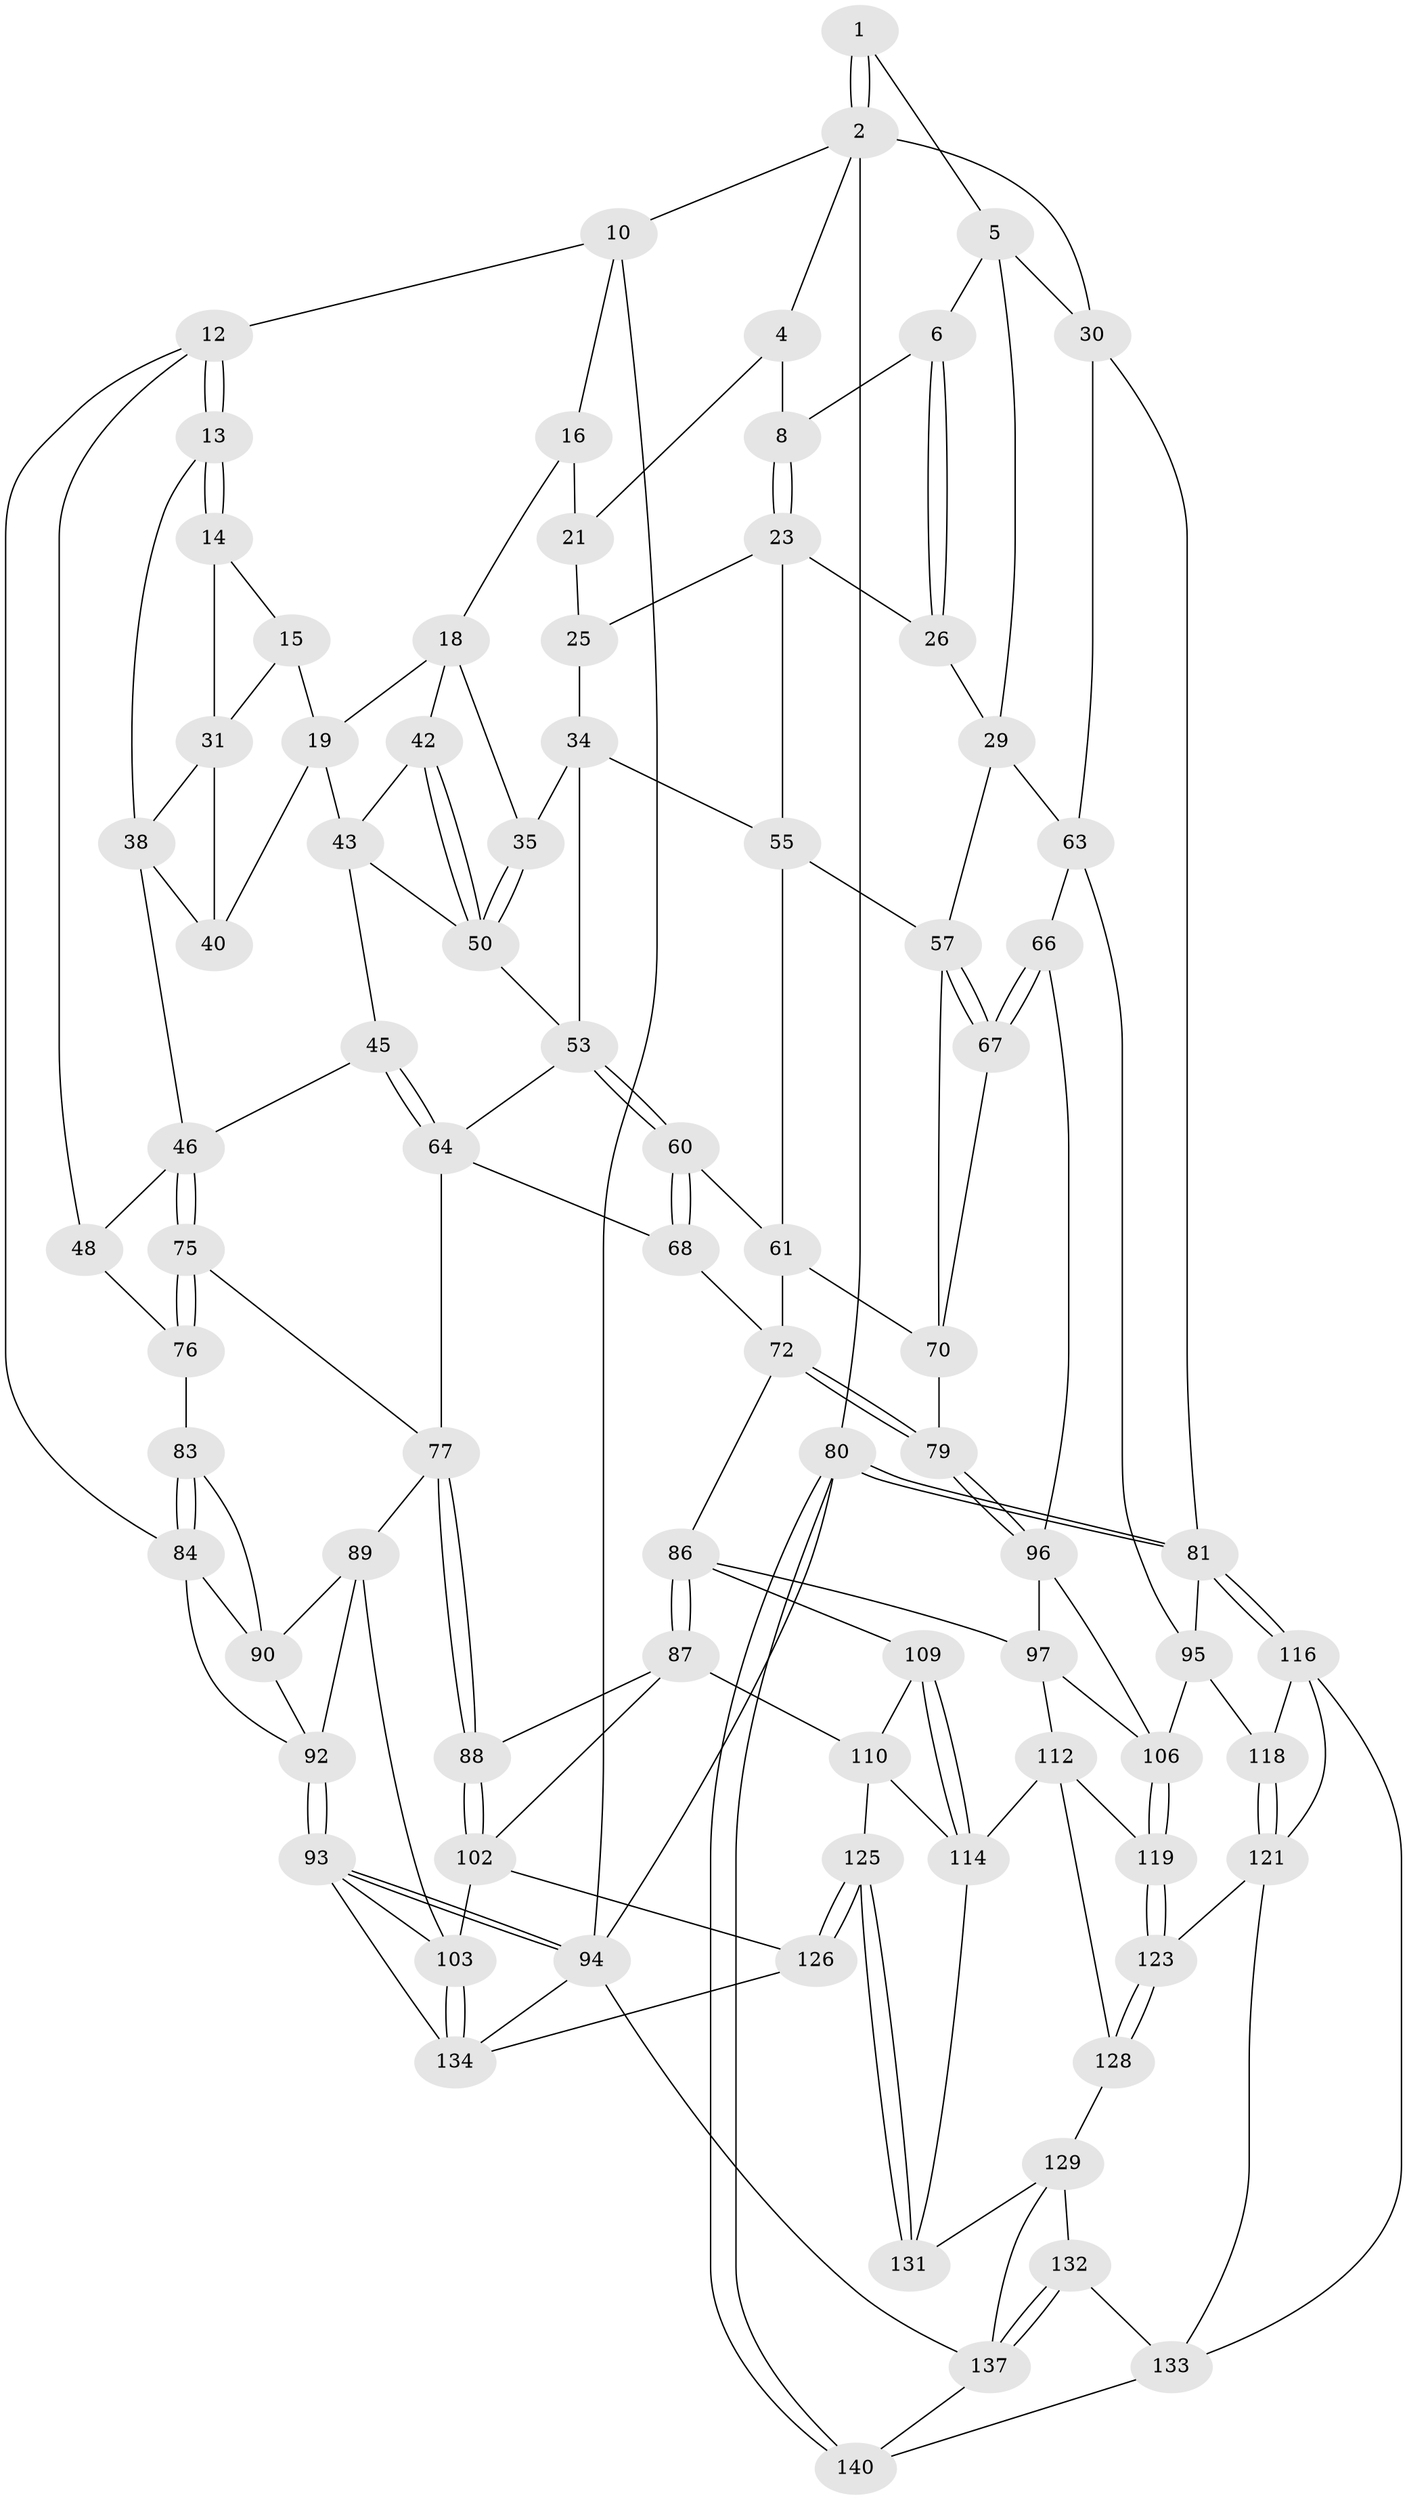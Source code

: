 // Generated by graph-tools (version 1.1) at 2025/24/03/03/25 07:24:32]
// undirected, 84 vertices, 185 edges
graph export_dot {
graph [start="1"]
  node [color=gray90,style=filled];
  1 [pos="+0.8830058453765842+0.036269341784766665"];
  2 [pos="+1+0.05553662711909875",super="+3"];
  4 [pos="+0.7803762192505278+0",super="+9"];
  5 [pos="+0.8633339233606326+0.08855634979147683",super="+28"];
  6 [pos="+0.8347644804542389+0.08853967371026056",super="+7"];
  8 [pos="+0.7387800849321191+0.04526929167018064"];
  10 [pos="+0.29141567049997336+0",super="+11"];
  12 [pos="+0+0",super="+49"];
  13 [pos="+0+0",super="+33"];
  14 [pos="+0.10428790265689517+0.10776989264955263",super="+32"];
  15 [pos="+0.21053742187369784+0",super="+20"];
  16 [pos="+0.3349746142074936+0",super="+17"];
  18 [pos="+0.3394443599110961+0.10136265370999094",super="+36"];
  19 [pos="+0.24802211161945062+0.161965941253064",super="+39"];
  21 [pos="+0.5941708443420191+0",super="+22"];
  23 [pos="+0.7063846691263865+0.2503899150122998",super="+24"];
  25 [pos="+0.550790202133628+0.1677470901343329"];
  26 [pos="+0.7888608657406699+0.16741309942464708",super="+27"];
  29 [pos="+0.7674013188482082+0.27458182339688897",super="+56"];
  30 [pos="+1+0.23777359930500216",super="+62"];
  31 [pos="+0.14681821790467564+0.13510205631197295",super="+37"];
  34 [pos="+0.5459218494682879+0.17073270610899388",super="+52"];
  35 [pos="+0.4870129007188921+0.18163977912419502"];
  38 [pos="+0.09866131740676812+0.3233242039442949",super="+41"];
  40 [pos="+0.21782450152420363+0.1889891582369731"];
  42 [pos="+0.34737357686395254+0.24149828551630484"];
  43 [pos="+0.2779121569936703+0.22923936991928642",super="+44"];
  45 [pos="+0.13561958517811162+0.38096665301170973"];
  46 [pos="+0.10767776844649307+0.3807522656130008",super="+47"];
  48 [pos="+0+0.3728430113066835"];
  50 [pos="+0.38294813703055347+0.3435325641310188",super="+51"];
  53 [pos="+0.46909159619559565+0.3856443955558307",super="+54"];
  55 [pos="+0.6517551137050569+0.2911068322937413",super="+59"];
  57 [pos="+0.7417919338398881+0.4451167040257724",super="+58"];
  60 [pos="+0.5128541806241307+0.4298863994227264"];
  61 [pos="+0.5277900778860528+0.4295943023747524",super="+71"];
  63 [pos="+0.8804341015370744+0.4074197453280559",super="+65"];
  64 [pos="+0.31655538767240676+0.5096787812792284",super="+69"];
  66 [pos="+0.8466885365531103+0.5846876959433435"];
  67 [pos="+0.8415445666701853+0.5827927919697273"];
  68 [pos="+0.4829895064656373+0.5258623795279186"];
  70 [pos="+0.6514163866389342+0.4883720544044295",super="+74"];
  72 [pos="+0.524838132117882+0.6020521215831292",super="+73"];
  75 [pos="+0.130981581328653+0.5792337450622802"];
  76 [pos="+0.03161958669875028+0.5861093875079324"];
  77 [pos="+0.2990669322664788+0.632984427917469",super="+78"];
  79 [pos="+0.6815059148213071+0.61264015808153"];
  80 [pos="+1+1"];
  81 [pos="+1+1",super="+82"];
  83 [pos="+0.0022819239151783545+0.6071782545443992"];
  84 [pos="+0+0.6135375039695501",super="+85"];
  86 [pos="+0.49794915310817806+0.6527909064149755",super="+98"];
  87 [pos="+0.30873544441674694+0.6515227053384456",super="+111"];
  88 [pos="+0.30684610991106476+0.6508528848432956"];
  89 [pos="+0.1279397734557632+0.6210995515569697",super="+100"];
  90 [pos="+0.030822527653834624+0.6331600129169234",super="+91"];
  92 [pos="+0+0.78447730062043",super="+101"];
  93 [pos="+0+1",super="+120"];
  94 [pos="+0+1",super="+139"];
  95 [pos="+1+0.6164289025618401",super="+105"];
  96 [pos="+0.6775896306767117+0.6467064415913303",super="+99"];
  97 [pos="+0.6629288930954433+0.6764590888461578",super="+108"];
  102 [pos="+0.258069970364896+0.7484792362835394",super="+115"];
  103 [pos="+0.14290317980686795+0.7923627501961163",super="+104"];
  106 [pos="+0.811017898092965+0.7525311604475889",super="+107"];
  109 [pos="+0.5130385168917995+0.7092888451174244"];
  110 [pos="+0.44242975939454227+0.7815269104893114",super="+124"];
  112 [pos="+0.6618064776718873+0.760662744064744",super="+113"];
  114 [pos="+0.6053989072990031+0.8187987215802507",super="+127"];
  116 [pos="+1+0.9393198321021977",super="+117"];
  118 [pos="+0.9387981656032083+0.796996290270946"];
  119 [pos="+0.806701990664062+0.7995624452619757"];
  121 [pos="+0.8563153415237901+0.8732909436866336",super="+122"];
  123 [pos="+0.8080945254738938+0.8273209551992563"];
  125 [pos="+0.3785733841081291+0.9971346969963876"];
  126 [pos="+0.3353746666464036+1"];
  128 [pos="+0.6803022917067308+0.8175756689503375"];
  129 [pos="+0.7196014090622258+0.8754517949435213",super="+130"];
  131 [pos="+0.5859506321408307+0.8911192469258559"];
  132 [pos="+0.7972382473180551+0.9100103084447576"];
  133 [pos="+0.8311528860846703+0.9041211919553678",super="+136"];
  134 [pos="+0.17436391737069296+0.9159910420436223",super="+135"];
  137 [pos="+0.6442899597822666+0.9794003476050664",super="+138"];
  140 [pos="+0.9303616987963609+1"];
  1 -- 2;
  1 -- 2;
  1 -- 5;
  2 -- 30;
  2 -- 80;
  2 -- 4;
  2 -- 10;
  4 -- 8;
  4 -- 21;
  5 -- 6;
  5 -- 29;
  5 -- 30;
  6 -- 26 [weight=2];
  6 -- 26;
  6 -- 8;
  8 -- 23;
  8 -- 23;
  10 -- 16;
  10 -- 12;
  10 -- 94;
  12 -- 13;
  12 -- 13;
  12 -- 48;
  12 -- 84;
  13 -- 14 [weight=2];
  13 -- 14;
  13 -- 38;
  14 -- 15;
  14 -- 31;
  15 -- 19;
  15 -- 31;
  16 -- 21 [weight=2];
  16 -- 18;
  18 -- 19;
  18 -- 35;
  18 -- 42;
  19 -- 40;
  19 -- 43;
  21 -- 25;
  23 -- 25;
  23 -- 55;
  23 -- 26;
  25 -- 34;
  26 -- 29;
  29 -- 57;
  29 -- 63;
  30 -- 63;
  30 -- 81;
  31 -- 40;
  31 -- 38;
  34 -- 35;
  34 -- 53;
  34 -- 55;
  35 -- 50;
  35 -- 50;
  38 -- 40;
  38 -- 46;
  42 -- 43;
  42 -- 50;
  42 -- 50;
  43 -- 50;
  43 -- 45;
  45 -- 46;
  45 -- 64;
  45 -- 64;
  46 -- 75;
  46 -- 75;
  46 -- 48;
  48 -- 76;
  50 -- 53;
  53 -- 60;
  53 -- 60;
  53 -- 64;
  55 -- 57;
  55 -- 61;
  57 -- 67;
  57 -- 67;
  57 -- 70;
  60 -- 61;
  60 -- 68;
  60 -- 68;
  61 -- 72;
  61 -- 70;
  63 -- 66;
  63 -- 95;
  64 -- 68;
  64 -- 77;
  66 -- 67;
  66 -- 67;
  66 -- 96;
  67 -- 70;
  68 -- 72;
  70 -- 79;
  72 -- 79;
  72 -- 79;
  72 -- 86;
  75 -- 76;
  75 -- 76;
  75 -- 77;
  76 -- 83;
  77 -- 88;
  77 -- 88;
  77 -- 89;
  79 -- 96;
  79 -- 96;
  80 -- 81;
  80 -- 81;
  80 -- 140;
  80 -- 140;
  80 -- 94;
  81 -- 116;
  81 -- 116;
  81 -- 95;
  83 -- 84;
  83 -- 84;
  83 -- 90;
  84 -- 90;
  84 -- 92;
  86 -- 87;
  86 -- 87;
  86 -- 97;
  86 -- 109;
  87 -- 88;
  87 -- 110;
  87 -- 102;
  88 -- 102;
  88 -- 102;
  89 -- 90;
  89 -- 92;
  89 -- 103;
  90 -- 92;
  92 -- 93;
  92 -- 93;
  93 -- 94;
  93 -- 94;
  93 -- 134;
  93 -- 103;
  94 -- 137;
  94 -- 134;
  95 -- 106;
  95 -- 118;
  96 -- 97;
  96 -- 106;
  97 -- 112;
  97 -- 106;
  102 -- 103;
  102 -- 126;
  103 -- 134;
  103 -- 134;
  106 -- 119;
  106 -- 119;
  109 -- 110;
  109 -- 114;
  109 -- 114;
  110 -- 114;
  110 -- 125;
  112 -- 119;
  112 -- 114;
  112 -- 128;
  114 -- 131;
  116 -- 121;
  116 -- 118;
  116 -- 133;
  118 -- 121;
  118 -- 121;
  119 -- 123;
  119 -- 123;
  121 -- 123;
  121 -- 133;
  123 -- 128;
  123 -- 128;
  125 -- 126;
  125 -- 126;
  125 -- 131;
  125 -- 131;
  126 -- 134;
  128 -- 129;
  129 -- 132;
  129 -- 137;
  129 -- 131;
  132 -- 133;
  132 -- 137;
  132 -- 137;
  133 -- 140;
  137 -- 140;
}
